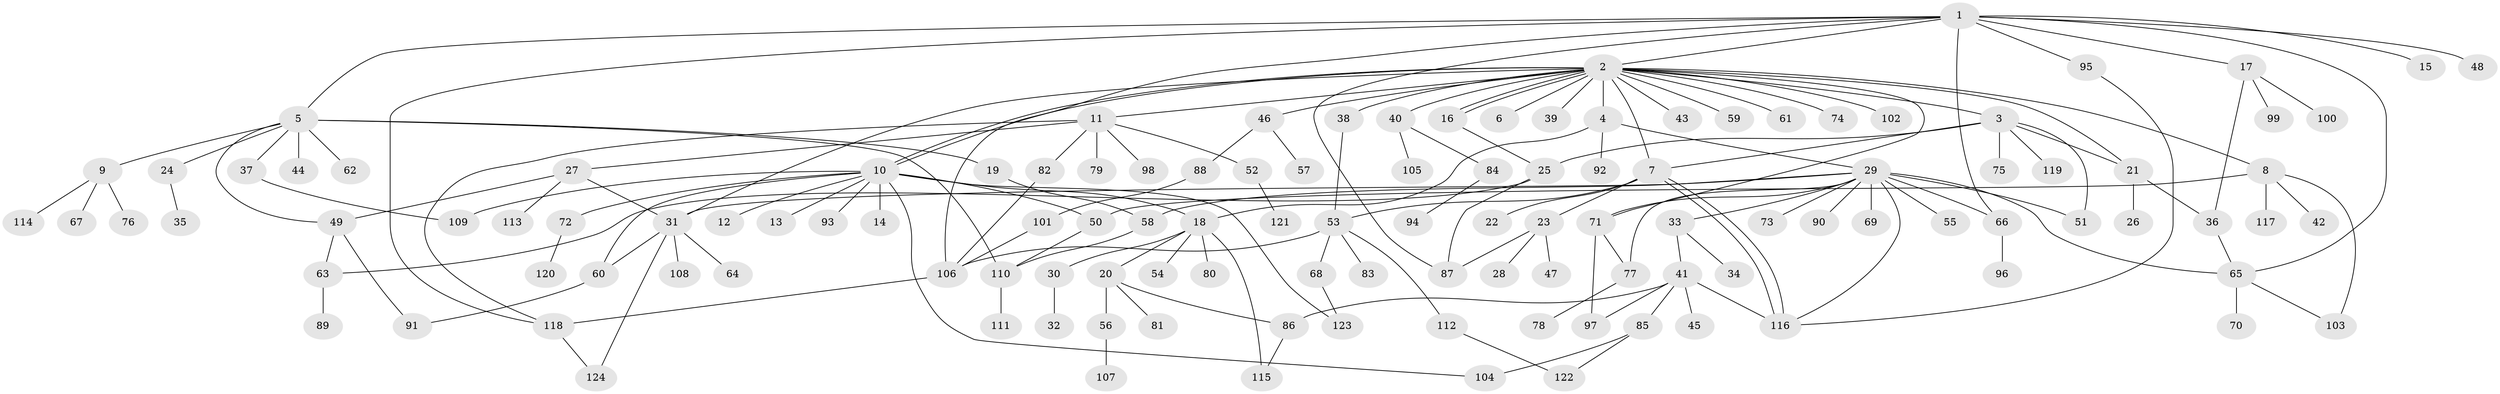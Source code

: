 // Generated by graph-tools (version 1.1) at 2025/14/03/09/25 04:14:21]
// undirected, 124 vertices, 167 edges
graph export_dot {
graph [start="1"]
  node [color=gray90,style=filled];
  1;
  2;
  3;
  4;
  5;
  6;
  7;
  8;
  9;
  10;
  11;
  12;
  13;
  14;
  15;
  16;
  17;
  18;
  19;
  20;
  21;
  22;
  23;
  24;
  25;
  26;
  27;
  28;
  29;
  30;
  31;
  32;
  33;
  34;
  35;
  36;
  37;
  38;
  39;
  40;
  41;
  42;
  43;
  44;
  45;
  46;
  47;
  48;
  49;
  50;
  51;
  52;
  53;
  54;
  55;
  56;
  57;
  58;
  59;
  60;
  61;
  62;
  63;
  64;
  65;
  66;
  67;
  68;
  69;
  70;
  71;
  72;
  73;
  74;
  75;
  76;
  77;
  78;
  79;
  80;
  81;
  82;
  83;
  84;
  85;
  86;
  87;
  88;
  89;
  90;
  91;
  92;
  93;
  94;
  95;
  96;
  97;
  98;
  99;
  100;
  101;
  102;
  103;
  104;
  105;
  106;
  107;
  108;
  109;
  110;
  111;
  112;
  113;
  114;
  115;
  116;
  117;
  118;
  119;
  120;
  121;
  122;
  123;
  124;
  1 -- 2;
  1 -- 5;
  1 -- 15;
  1 -- 17;
  1 -- 48;
  1 -- 65;
  1 -- 66;
  1 -- 87;
  1 -- 95;
  1 -- 106;
  1 -- 118;
  2 -- 3;
  2 -- 4;
  2 -- 6;
  2 -- 7;
  2 -- 8;
  2 -- 10;
  2 -- 10;
  2 -- 11;
  2 -- 16;
  2 -- 16;
  2 -- 21;
  2 -- 31;
  2 -- 38;
  2 -- 39;
  2 -- 40;
  2 -- 43;
  2 -- 46;
  2 -- 59;
  2 -- 61;
  2 -- 71;
  2 -- 74;
  2 -- 102;
  3 -- 7;
  3 -- 21;
  3 -- 25;
  3 -- 51;
  3 -- 75;
  3 -- 119;
  4 -- 18;
  4 -- 29;
  4 -- 92;
  5 -- 9;
  5 -- 19;
  5 -- 24;
  5 -- 37;
  5 -- 44;
  5 -- 49;
  5 -- 62;
  5 -- 110;
  7 -- 22;
  7 -- 23;
  7 -- 53;
  7 -- 116;
  7 -- 116;
  8 -- 42;
  8 -- 50;
  8 -- 103;
  8 -- 117;
  9 -- 67;
  9 -- 76;
  9 -- 114;
  10 -- 12;
  10 -- 13;
  10 -- 14;
  10 -- 18;
  10 -- 50;
  10 -- 60;
  10 -- 72;
  10 -- 93;
  10 -- 104;
  10 -- 109;
  10 -- 123;
  11 -- 27;
  11 -- 52;
  11 -- 79;
  11 -- 82;
  11 -- 98;
  11 -- 118;
  16 -- 25;
  17 -- 36;
  17 -- 99;
  17 -- 100;
  18 -- 20;
  18 -- 30;
  18 -- 54;
  18 -- 80;
  18 -- 115;
  19 -- 58;
  20 -- 56;
  20 -- 81;
  20 -- 86;
  21 -- 26;
  21 -- 36;
  23 -- 28;
  23 -- 47;
  23 -- 87;
  24 -- 35;
  25 -- 63;
  25 -- 87;
  27 -- 31;
  27 -- 49;
  27 -- 113;
  29 -- 31;
  29 -- 33;
  29 -- 51;
  29 -- 55;
  29 -- 58;
  29 -- 65;
  29 -- 66;
  29 -- 69;
  29 -- 71;
  29 -- 73;
  29 -- 77;
  29 -- 90;
  29 -- 116;
  30 -- 32;
  31 -- 60;
  31 -- 64;
  31 -- 108;
  31 -- 124;
  33 -- 34;
  33 -- 41;
  36 -- 65;
  37 -- 109;
  38 -- 53;
  40 -- 84;
  40 -- 105;
  41 -- 45;
  41 -- 85;
  41 -- 86;
  41 -- 97;
  41 -- 116;
  46 -- 57;
  46 -- 88;
  49 -- 63;
  49 -- 91;
  50 -- 110;
  52 -- 121;
  53 -- 68;
  53 -- 83;
  53 -- 106;
  53 -- 112;
  56 -- 107;
  58 -- 110;
  60 -- 91;
  63 -- 89;
  65 -- 70;
  65 -- 103;
  66 -- 96;
  68 -- 123;
  71 -- 77;
  71 -- 97;
  72 -- 120;
  77 -- 78;
  82 -- 106;
  84 -- 94;
  85 -- 104;
  85 -- 122;
  86 -- 115;
  88 -- 101;
  95 -- 116;
  101 -- 106;
  106 -- 118;
  110 -- 111;
  112 -- 122;
  118 -- 124;
}
